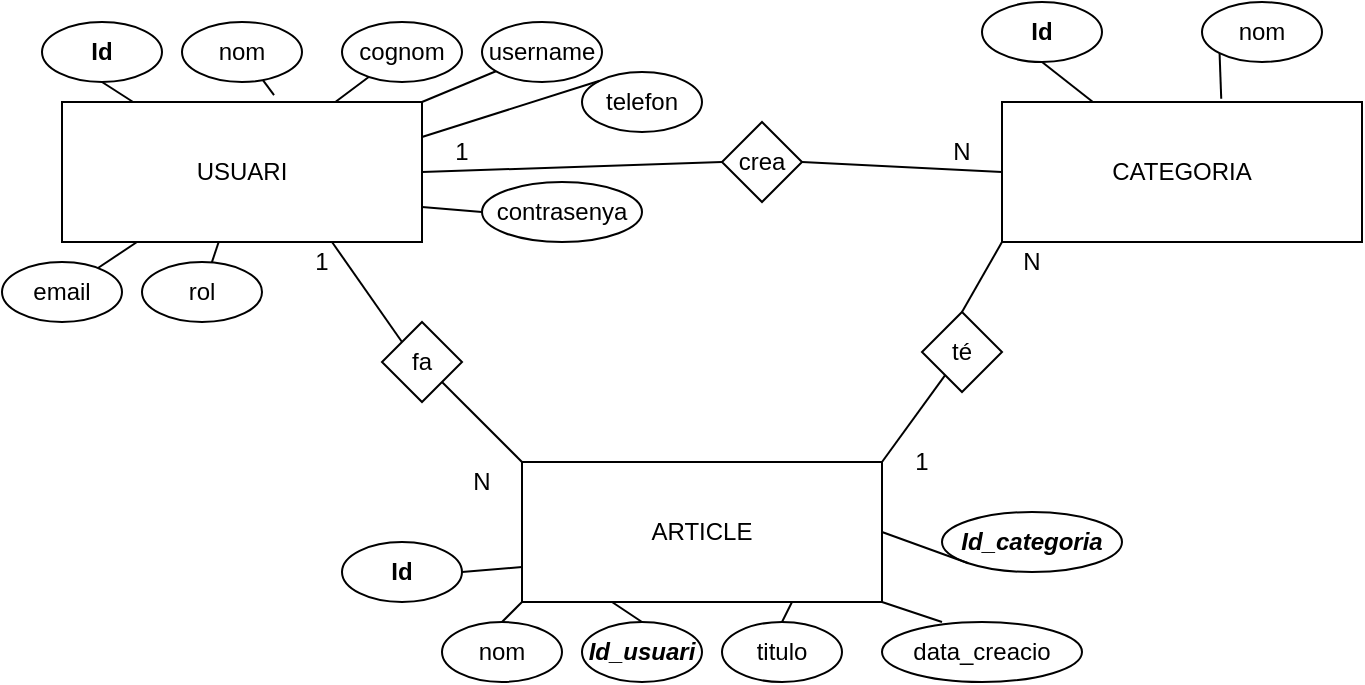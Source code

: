 <mxfile>
    <diagram id="rMIGq_Ssetjta3ygZq6b" name="Página-1">
        <mxGraphModel dx="756" dy="446" grid="1" gridSize="10" guides="1" tooltips="1" connect="1" arrows="1" fold="1" page="1" pageScale="1" pageWidth="827" pageHeight="1169" math="0" shadow="0">
            <root>
                <mxCell id="0"/>
                <mxCell id="1" parent="0"/>
                <mxCell id="3" value="" style="rounded=0;whiteSpace=wrap;html=1;" parent="1" vertex="1">
                    <mxGeometry x="40" y="310" width="180" height="70" as="geometry"/>
                </mxCell>
                <mxCell id="5" value="USUARI" style="text;html=1;strokeColor=none;fillColor=none;align=center;verticalAlign=middle;whiteSpace=wrap;rounded=0;" parent="1" vertex="1">
                    <mxGeometry x="110" y="335" width="40" height="20" as="geometry"/>
                </mxCell>
                <mxCell id="8" value="" style="rounded=0;whiteSpace=wrap;html=1;" parent="1" vertex="1">
                    <mxGeometry x="270" y="490" width="180" height="70" as="geometry"/>
                </mxCell>
                <mxCell id="9" value="ARTICLE" style="text;html=1;strokeColor=none;fillColor=none;align=center;verticalAlign=middle;whiteSpace=wrap;rounded=0;" parent="1" vertex="1">
                    <mxGeometry x="340" y="515" width="40" height="20" as="geometry"/>
                </mxCell>
                <mxCell id="10" value="" style="rounded=0;whiteSpace=wrap;html=1;" parent="1" vertex="1">
                    <mxGeometry x="510" y="310" width="180" height="70" as="geometry"/>
                </mxCell>
                <mxCell id="11" value="CATEGORIA" style="text;html=1;strokeColor=none;fillColor=none;align=center;verticalAlign=middle;whiteSpace=wrap;rounded=0;" parent="1" vertex="1">
                    <mxGeometry x="580" y="335" width="40" height="20" as="geometry"/>
                </mxCell>
                <mxCell id="12" value="" style="ellipse;whiteSpace=wrap;html=1;" parent="1" vertex="1">
                    <mxGeometry x="30" y="270" width="60" height="30" as="geometry"/>
                </mxCell>
                <mxCell id="15" value="" style="endArrow=none;html=1;" parent="1" target="3" edge="1">
                    <mxGeometry width="50" height="50" relative="1" as="geometry">
                        <mxPoint x="60" y="300" as="sourcePoint"/>
                        <mxPoint x="110" y="250" as="targetPoint"/>
                    </mxGeometry>
                </mxCell>
                <mxCell id="17" value="" style="ellipse;whiteSpace=wrap;html=1;" parent="1" vertex="1">
                    <mxGeometry x="100" y="270" width="60" height="30" as="geometry"/>
                </mxCell>
                <mxCell id="18" value="" style="ellipse;whiteSpace=wrap;html=1;" parent="1" vertex="1">
                    <mxGeometry x="250" y="270" width="60" height="30" as="geometry"/>
                </mxCell>
                <mxCell id="19" value="" style="ellipse;whiteSpace=wrap;html=1;" parent="1" vertex="1">
                    <mxGeometry x="10" y="390" width="60" height="30" as="geometry"/>
                </mxCell>
                <mxCell id="20" value="" style="ellipse;whiteSpace=wrap;html=1;" parent="1" vertex="1">
                    <mxGeometry x="300" y="295" width="60" height="30" as="geometry"/>
                </mxCell>
                <mxCell id="21" value="" style="ellipse;whiteSpace=wrap;html=1;" parent="1" vertex="1">
                    <mxGeometry x="250" y="350" width="80" height="30" as="geometry"/>
                </mxCell>
                <mxCell id="22" value="" style="ellipse;whiteSpace=wrap;html=1;" parent="1" vertex="1">
                    <mxGeometry x="80" y="390" width="60" height="30" as="geometry"/>
                </mxCell>
                <mxCell id="23" value="" style="endArrow=none;html=1;exitX=0.589;exitY=-0.049;exitDx=0;exitDy=0;exitPerimeter=0;" parent="1" source="3" target="17" edge="1">
                    <mxGeometry width="50" height="50" relative="1" as="geometry">
                        <mxPoint x="139" y="320" as="sourcePoint"/>
                        <mxPoint x="180" y="500" as="targetPoint"/>
                    </mxGeometry>
                </mxCell>
                <mxCell id="24" value="" style="ellipse;whiteSpace=wrap;html=1;" parent="1" vertex="1">
                    <mxGeometry x="180" y="270" width="60" height="30" as="geometry"/>
                </mxCell>
                <mxCell id="28" value="" style="endArrow=none;html=1;" parent="1" source="3" target="19" edge="1">
                    <mxGeometry width="50" height="50" relative="1" as="geometry">
                        <mxPoint x="90" y="570" as="sourcePoint"/>
                        <mxPoint x="140" y="520" as="targetPoint"/>
                    </mxGeometry>
                </mxCell>
                <mxCell id="29" value="" style="endArrow=none;html=1;" parent="1" source="3" target="22" edge="1">
                    <mxGeometry width="50" height="50" relative="1" as="geometry">
                        <mxPoint x="120" y="610" as="sourcePoint"/>
                        <mxPoint x="170" y="560" as="targetPoint"/>
                    </mxGeometry>
                </mxCell>
                <mxCell id="30" value="" style="endArrow=none;html=1;entryX=0;entryY=0.5;entryDx=0;entryDy=0;exitX=1;exitY=0.75;exitDx=0;exitDy=0;" parent="1" source="3" target="21" edge="1">
                    <mxGeometry width="50" height="50" relative="1" as="geometry">
                        <mxPoint x="120" y="550" as="sourcePoint"/>
                        <mxPoint x="170" y="500" as="targetPoint"/>
                    </mxGeometry>
                </mxCell>
                <mxCell id="31" value="" style="endArrow=none;html=1;entryX=0;entryY=0;entryDx=0;entryDy=0;exitX=1;exitY=0.25;exitDx=0;exitDy=0;" parent="1" source="3" target="20" edge="1">
                    <mxGeometry width="50" height="50" relative="1" as="geometry">
                        <mxPoint x="200" y="510" as="sourcePoint"/>
                        <mxPoint x="250" y="460" as="targetPoint"/>
                    </mxGeometry>
                </mxCell>
                <mxCell id="32" value="" style="endArrow=none;html=1;exitX=1;exitY=0;exitDx=0;exitDy=0;" parent="1" source="3" target="18" edge="1">
                    <mxGeometry width="50" height="50" relative="1" as="geometry">
                        <mxPoint x="170" y="510" as="sourcePoint"/>
                        <mxPoint x="220" y="460" as="targetPoint"/>
                    </mxGeometry>
                </mxCell>
                <mxCell id="33" value="" style="endArrow=none;html=1;" parent="1" source="3" target="24" edge="1">
                    <mxGeometry width="50" height="50" relative="1" as="geometry">
                        <mxPoint x="220" y="510" as="sourcePoint"/>
                        <mxPoint x="270" y="460" as="targetPoint"/>
                    </mxGeometry>
                </mxCell>
                <mxCell id="34" value="&lt;b&gt;Id&lt;/b&gt;" style="text;html=1;strokeColor=none;fillColor=none;align=center;verticalAlign=middle;whiteSpace=wrap;rounded=0;" parent="1" vertex="1">
                    <mxGeometry x="40" y="275" width="40" height="20" as="geometry"/>
                </mxCell>
                <mxCell id="35" value="nom&lt;span style=&quot;color: rgba(0 , 0 , 0 , 0) ; font-family: monospace ; font-size: 0px&quot;&gt;%3CmxGraphModel%3E%3Croot%3E%3CmxCell%20id%3D%220%22%2F%3E%3CmxCell%20id%3D%221%22%20parent%3D%220%22%2F%3E%3CmxCell%20id%3D%222%22%20value%3D%22%22%20style%3D%22ellipse%3BwhiteSpace%3Dwrap%3Bhtml%3D1%3B%22%20vertex%3D%221%22%20parent%3D%221%22%3E%3CmxGeometry%20x%3D%2230%22%20y%3D%22270%22%20width%3D%2260%22%20height%3D%2230%22%20as%3D%22geometry%22%2F%3E%3C%2FmxCell%3E%3C%2Froot%3E%3C%2FmxGraphModel%3E&lt;/span&gt;" style="text;html=1;strokeColor=none;fillColor=none;align=center;verticalAlign=middle;whiteSpace=wrap;rounded=0;" parent="1" vertex="1">
                    <mxGeometry x="110" y="275" width="40" height="20" as="geometry"/>
                </mxCell>
                <mxCell id="36" value="cognom" style="text;html=1;strokeColor=none;fillColor=none;align=center;verticalAlign=middle;whiteSpace=wrap;rounded=0;" parent="1" vertex="1">
                    <mxGeometry x="190" y="275" width="40" height="20" as="geometry"/>
                </mxCell>
                <mxCell id="37" value="username" style="text;html=1;strokeColor=none;fillColor=none;align=center;verticalAlign=middle;whiteSpace=wrap;rounded=0;" parent="1" vertex="1">
                    <mxGeometry x="260" y="275" width="40" height="20" as="geometry"/>
                </mxCell>
                <mxCell id="38" value="telefon" style="text;html=1;strokeColor=none;fillColor=none;align=center;verticalAlign=middle;whiteSpace=wrap;rounded=0;" parent="1" vertex="1">
                    <mxGeometry x="310" y="300" width="40" height="20" as="geometry"/>
                </mxCell>
                <mxCell id="39" value="contrasenya" style="text;html=1;strokeColor=none;fillColor=none;align=center;verticalAlign=middle;whiteSpace=wrap;rounded=0;" parent="1" vertex="1">
                    <mxGeometry x="270" y="355" width="40" height="20" as="geometry"/>
                </mxCell>
                <mxCell id="42" value="rol" style="text;html=1;strokeColor=none;fillColor=none;align=center;verticalAlign=middle;whiteSpace=wrap;rounded=0;" parent="1" vertex="1">
                    <mxGeometry x="90" y="395" width="40" height="20" as="geometry"/>
                </mxCell>
                <mxCell id="43" value="email" style="text;html=1;strokeColor=none;fillColor=none;align=center;verticalAlign=middle;whiteSpace=wrap;rounded=0;" parent="1" vertex="1">
                    <mxGeometry x="20" y="395" width="40" height="20" as="geometry"/>
                </mxCell>
                <mxCell id="44" value="" style="rhombus;whiteSpace=wrap;html=1;" parent="1" vertex="1">
                    <mxGeometry x="200" y="420" width="40" height="40" as="geometry"/>
                </mxCell>
                <mxCell id="45" value="" style="endArrow=none;html=1;entryX=0.75;entryY=1;entryDx=0;entryDy=0;exitX=0;exitY=0;exitDx=0;exitDy=0;" parent="1" source="44" target="3" edge="1">
                    <mxGeometry width="50" height="50" relative="1" as="geometry">
                        <mxPoint x="140" y="570" as="sourcePoint"/>
                        <mxPoint x="190" y="520" as="targetPoint"/>
                    </mxGeometry>
                </mxCell>
                <mxCell id="46" value="" style="endArrow=none;html=1;entryX=1;entryY=1;entryDx=0;entryDy=0;exitX=0;exitY=0;exitDx=0;exitDy=0;" parent="1" source="8" target="44" edge="1">
                    <mxGeometry width="50" height="50" relative="1" as="geometry">
                        <mxPoint x="180" y="570" as="sourcePoint"/>
                        <mxPoint x="230" y="520" as="targetPoint"/>
                    </mxGeometry>
                </mxCell>
                <mxCell id="47" value="fa" style="text;html=1;strokeColor=none;fillColor=none;align=center;verticalAlign=middle;whiteSpace=wrap;rounded=0;" parent="1" vertex="1">
                    <mxGeometry x="200" y="430" width="40" height="20" as="geometry"/>
                </mxCell>
                <mxCell id="49" value="" style="rhombus;whiteSpace=wrap;html=1;" parent="1" vertex="1">
                    <mxGeometry x="470" y="415" width="40" height="40" as="geometry"/>
                </mxCell>
                <mxCell id="52" value="" style="endArrow=none;html=1;exitX=1;exitY=0;exitDx=0;exitDy=0;" parent="1" source="8" target="49" edge="1">
                    <mxGeometry width="50" height="50" relative="1" as="geometry">
                        <mxPoint x="480" y="600" as="sourcePoint"/>
                        <mxPoint x="530" y="550" as="targetPoint"/>
                    </mxGeometry>
                </mxCell>
                <mxCell id="53" value="" style="endArrow=none;html=1;exitX=0.5;exitY=0;exitDx=0;exitDy=0;entryX=0;entryY=1;entryDx=0;entryDy=0;" parent="1" source="49" target="10" edge="1">
                    <mxGeometry width="50" height="50" relative="1" as="geometry">
                        <mxPoint x="460" y="500" as="sourcePoint"/>
                        <mxPoint x="482.5" y="462.5" as="targetPoint"/>
                    </mxGeometry>
                </mxCell>
                <mxCell id="54" value="té" style="text;html=1;strokeColor=none;fillColor=none;align=center;verticalAlign=middle;whiteSpace=wrap;rounded=0;" parent="1" vertex="1">
                    <mxGeometry x="470" y="425" width="40" height="20" as="geometry"/>
                </mxCell>
                <mxCell id="60" value="" style="rhombus;whiteSpace=wrap;html=1;" parent="1" vertex="1">
                    <mxGeometry x="370" y="320" width="40" height="40" as="geometry"/>
                </mxCell>
                <mxCell id="62" value="crea" style="text;html=1;strokeColor=none;fillColor=none;align=center;verticalAlign=middle;whiteSpace=wrap;rounded=0;" parent="1" vertex="1">
                    <mxGeometry x="370" y="330" width="40" height="20" as="geometry"/>
                </mxCell>
                <mxCell id="63" value="" style="endArrow=none;html=1;entryX=0;entryY=0.5;entryDx=0;entryDy=0;exitX=1;exitY=0.5;exitDx=0;exitDy=0;" parent="1" source="3" target="62" edge="1">
                    <mxGeometry width="50" height="50" relative="1" as="geometry">
                        <mxPoint x="110" y="560" as="sourcePoint"/>
                        <mxPoint x="160" y="510" as="targetPoint"/>
                    </mxGeometry>
                </mxCell>
                <mxCell id="64" value="" style="endArrow=none;html=1;entryX=0;entryY=0.5;entryDx=0;entryDy=0;exitX=1;exitY=0.5;exitDx=0;exitDy=0;" parent="1" source="62" target="10" edge="1">
                    <mxGeometry width="50" height="50" relative="1" as="geometry">
                        <mxPoint x="260" y="400" as="sourcePoint"/>
                        <mxPoint x="410" y="395" as="targetPoint"/>
                    </mxGeometry>
                </mxCell>
                <mxCell id="65" value="" style="ellipse;whiteSpace=wrap;html=1;" parent="1" vertex="1">
                    <mxGeometry x="500" y="260" width="60" height="30" as="geometry"/>
                </mxCell>
                <mxCell id="66" value="" style="ellipse;whiteSpace=wrap;html=1;" parent="1" vertex="1">
                    <mxGeometry x="610" y="260" width="60" height="30" as="geometry"/>
                </mxCell>
                <mxCell id="67" value="" style="ellipse;whiteSpace=wrap;html=1;" parent="1" vertex="1">
                    <mxGeometry x="230" y="570" width="60" height="30" as="geometry"/>
                </mxCell>
                <mxCell id="68" value="" style="ellipse;whiteSpace=wrap;html=1;" parent="1" vertex="1">
                    <mxGeometry x="300" y="570" width="60" height="30" as="geometry"/>
                </mxCell>
                <mxCell id="69" value="" style="ellipse;whiteSpace=wrap;html=1;" parent="1" vertex="1">
                    <mxGeometry x="450" y="570" width="100" height="30" as="geometry"/>
                </mxCell>
                <mxCell id="70" value="" style="ellipse;whiteSpace=wrap;html=1;" parent="1" vertex="1">
                    <mxGeometry x="370" y="570" width="60" height="30" as="geometry"/>
                </mxCell>
                <mxCell id="71" value="" style="ellipse;whiteSpace=wrap;html=1;" parent="1" vertex="1">
                    <mxGeometry x="180" y="530" width="60" height="30" as="geometry"/>
                </mxCell>
                <mxCell id="72" value="" style="ellipse;whiteSpace=wrap;html=1;" parent="1" vertex="1">
                    <mxGeometry x="480" y="515" width="90" height="30" as="geometry"/>
                </mxCell>
                <mxCell id="73" value="" style="endArrow=none;html=1;entryX=0.5;entryY=1;entryDx=0;entryDy=0;" parent="1" source="10" target="65" edge="1">
                    <mxGeometry width="50" height="50" relative="1" as="geometry">
                        <mxPoint x="530" y="510" as="sourcePoint"/>
                        <mxPoint x="580" y="460" as="targetPoint"/>
                    </mxGeometry>
                </mxCell>
                <mxCell id="74" value="" style="endArrow=none;html=1;entryX=0.609;entryY=-0.023;entryDx=0;entryDy=0;exitX=0;exitY=1;exitDx=0;exitDy=0;entryPerimeter=0;" parent="1" source="66" target="10" edge="1">
                    <mxGeometry width="50" height="50" relative="1" as="geometry">
                        <mxPoint x="565.455" y="320" as="sourcePoint"/>
                        <mxPoint x="540" y="300" as="targetPoint"/>
                    </mxGeometry>
                </mxCell>
                <mxCell id="75" value="" style="endArrow=none;html=1;entryX=0;entryY=1;entryDx=0;entryDy=0;exitX=1;exitY=0.5;exitDx=0;exitDy=0;" parent="1" source="8" target="72" edge="1">
                    <mxGeometry width="50" height="50" relative="1" as="geometry">
                        <mxPoint x="640" y="635" as="sourcePoint"/>
                        <mxPoint x="590" y="455" as="targetPoint"/>
                    </mxGeometry>
                </mxCell>
                <mxCell id="76" value="" style="endArrow=none;html=1;entryX=1;entryY=1;entryDx=0;entryDy=0;" parent="1" target="8" edge="1">
                    <mxGeometry width="50" height="50" relative="1" as="geometry">
                        <mxPoint x="480" y="570" as="sourcePoint"/>
                        <mxPoint x="620" y="600" as="targetPoint"/>
                    </mxGeometry>
                </mxCell>
                <mxCell id="77" value="" style="endArrow=none;html=1;exitX=0.5;exitY=0;exitDx=0;exitDy=0;entryX=0.75;entryY=1;entryDx=0;entryDy=0;" parent="1" source="70" target="8" edge="1">
                    <mxGeometry width="50" height="50" relative="1" as="geometry">
                        <mxPoint x="630.455" y="390" as="sourcePoint"/>
                        <mxPoint x="630" y="610" as="targetPoint"/>
                    </mxGeometry>
                </mxCell>
                <mxCell id="78" value="" style="endArrow=none;html=1;exitX=0.5;exitY=0;exitDx=0;exitDy=0;entryX=0.25;entryY=1;entryDx=0;entryDy=0;" parent="1" source="68" target="8" edge="1">
                    <mxGeometry width="50" height="50" relative="1" as="geometry">
                        <mxPoint x="640.455" y="400" as="sourcePoint"/>
                        <mxPoint x="640" y="620" as="targetPoint"/>
                    </mxGeometry>
                </mxCell>
                <mxCell id="79" value="" style="endArrow=none;html=1;exitX=0.5;exitY=0;exitDx=0;exitDy=0;entryX=0;entryY=1;entryDx=0;entryDy=0;" parent="1" source="67" target="8" edge="1">
                    <mxGeometry width="50" height="50" relative="1" as="geometry">
                        <mxPoint x="650.455" y="410" as="sourcePoint"/>
                        <mxPoint x="650" y="630" as="targetPoint"/>
                    </mxGeometry>
                </mxCell>
                <mxCell id="80" value="" style="endArrow=none;html=1;exitX=1;exitY=0.5;exitDx=0;exitDy=0;entryX=0;entryY=0.75;entryDx=0;entryDy=0;" parent="1" source="71" target="8" edge="1">
                    <mxGeometry width="50" height="50" relative="1" as="geometry">
                        <mxPoint x="660.455" y="420" as="sourcePoint"/>
                        <mxPoint x="660" y="640" as="targetPoint"/>
                    </mxGeometry>
                </mxCell>
                <mxCell id="81" value="&lt;b&gt;Id&lt;/b&gt;" style="text;html=1;strokeColor=none;fillColor=none;align=center;verticalAlign=middle;whiteSpace=wrap;rounded=0;" parent="1" vertex="1">
                    <mxGeometry x="190" y="535" width="40" height="20" as="geometry"/>
                </mxCell>
                <mxCell id="82" value="&lt;b&gt;Id&lt;/b&gt;" style="text;html=1;strokeColor=none;fillColor=none;align=center;verticalAlign=middle;whiteSpace=wrap;rounded=0;" parent="1" vertex="1">
                    <mxGeometry x="510" y="265" width="40" height="20" as="geometry"/>
                </mxCell>
                <mxCell id="84" value="nom&lt;span style=&quot;color: rgba(0 , 0 , 0 , 0) ; font-family: monospace ; font-size: 0px&quot;&gt;%3CmxGraphModel%3E%3Croot%3E%3CmxCell%20id%3D%220%22%2F%3E%3CmxCell%20id%3D%221%22%20parent%3D%220%22%2F%3E%3CmxCell%20id%3D%222%22%20value%3D%22%22%20style%3D%22ellipse%3BwhiteSpace%3Dwrap%3Bhtml%3D1%3B%22%20vertex%3D%221%22%20parent%3D%221%22%3E%3CmxGeometry%20x%3D%2230%22%20y%3D%22270%22%20width%3D%2260%22%20height%3D%2230%22%20as%3D%22geometry%22%2F%3E%3C%2FmxCell%3E%3C%2Froot%3E%3C%2FmxGraphModel%3E&lt;/span&gt;" style="text;html=1;strokeColor=none;fillColor=none;align=center;verticalAlign=middle;whiteSpace=wrap;rounded=0;" parent="1" vertex="1">
                    <mxGeometry x="620" y="265" width="40" height="20" as="geometry"/>
                </mxCell>
                <mxCell id="85" value="nom&lt;span style=&quot;color: rgba(0 , 0 , 0 , 0) ; font-family: monospace ; font-size: 0px&quot;&gt;%3CmxGraphModel%3E%3Croot%3E%3CmxCell%20id%3D%220%22%2F%3E%3CmxCell%20id%3D%221%22%20parent%3D%220%22%2F%3E%3CmxCell%20id%3D%222%22%20value%3D%22%22%20style%3D%22ellipse%3BwhiteSpace%3Dwrap%3Bhtml%3D1%3B%22%20vertex%3D%221%22%20parent%3D%221%22%3E%3CmxGeometry%20x%3D%2230%22%20y%3D%22270%22%20width%3D%2260%22%20height%3D%2230%22%20as%3D%22geometry%22%2F%3E%3C%2FmxCell%3E%3C%2Froot%3E%3C%2FmxGraphModel%3E&lt;/span&gt;" style="text;html=1;strokeColor=none;fillColor=none;align=center;verticalAlign=middle;whiteSpace=wrap;rounded=0;" parent="1" vertex="1">
                    <mxGeometry x="240" y="575" width="40" height="20" as="geometry"/>
                </mxCell>
                <mxCell id="86" value="&lt;b&gt;&lt;i&gt;Id_usuari&lt;/i&gt;&lt;/b&gt;" style="text;html=1;strokeColor=none;fillColor=none;align=center;verticalAlign=middle;whiteSpace=wrap;rounded=0;" parent="1" vertex="1">
                    <mxGeometry x="310" y="575" width="40" height="20" as="geometry"/>
                </mxCell>
                <mxCell id="87" value="&lt;b&gt;&lt;i&gt;Id_categoria&lt;/i&gt;&lt;/b&gt;" style="text;html=1;strokeColor=none;fillColor=none;align=center;verticalAlign=middle;whiteSpace=wrap;rounded=0;" parent="1" vertex="1">
                    <mxGeometry x="505" y="520" width="40" height="20" as="geometry"/>
                </mxCell>
                <mxCell id="89" value="data_creacio" style="text;html=1;strokeColor=none;fillColor=none;align=center;verticalAlign=middle;whiteSpace=wrap;rounded=0;" parent="1" vertex="1">
                    <mxGeometry x="480" y="575" width="40" height="20" as="geometry"/>
                </mxCell>
                <mxCell id="92" value="titulo" style="text;html=1;strokeColor=none;fillColor=none;align=center;verticalAlign=middle;whiteSpace=wrap;rounded=0;" parent="1" vertex="1">
                    <mxGeometry x="380" y="575" width="40" height="20" as="geometry"/>
                </mxCell>
                <mxCell id="93" value="1" style="text;html=1;strokeColor=none;fillColor=none;align=center;verticalAlign=middle;whiteSpace=wrap;rounded=0;" parent="1" vertex="1">
                    <mxGeometry x="150" y="380" width="40" height="20" as="geometry"/>
                </mxCell>
                <mxCell id="95" value="N" style="text;html=1;strokeColor=none;fillColor=none;align=center;verticalAlign=middle;whiteSpace=wrap;rounded=0;" parent="1" vertex="1">
                    <mxGeometry x="230" y="490" width="40" height="20" as="geometry"/>
                </mxCell>
                <mxCell id="96" value="1" style="text;html=1;strokeColor=none;fillColor=none;align=center;verticalAlign=middle;whiteSpace=wrap;rounded=0;" parent="1" vertex="1">
                    <mxGeometry x="220" y="325" width="40" height="20" as="geometry"/>
                </mxCell>
                <mxCell id="97" value="N" style="text;html=1;strokeColor=none;fillColor=none;align=center;verticalAlign=middle;whiteSpace=wrap;rounded=0;" parent="1" vertex="1">
                    <mxGeometry x="470" y="325" width="40" height="20" as="geometry"/>
                </mxCell>
                <mxCell id="98" value="1" style="text;html=1;strokeColor=none;fillColor=none;align=center;verticalAlign=middle;whiteSpace=wrap;rounded=0;" parent="1" vertex="1">
                    <mxGeometry x="450" y="480" width="40" height="20" as="geometry"/>
                </mxCell>
                <mxCell id="101" value="N" style="text;html=1;strokeColor=none;fillColor=none;align=center;verticalAlign=middle;whiteSpace=wrap;rounded=0;" parent="1" vertex="1">
                    <mxGeometry x="505" y="380" width="40" height="20" as="geometry"/>
                </mxCell>
            </root>
        </mxGraphModel>
    </diagram>
</mxfile>